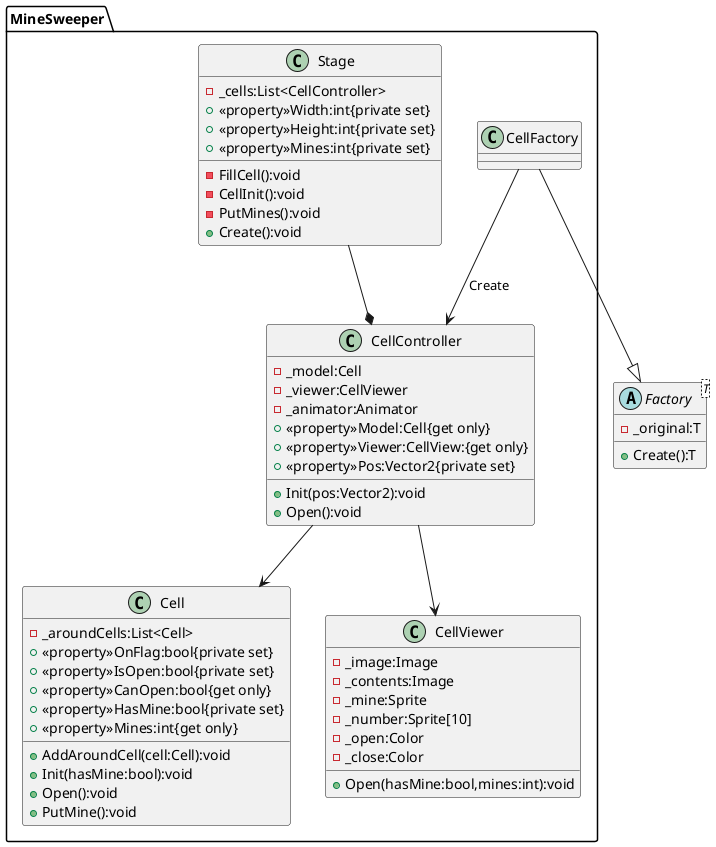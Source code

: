 @startuml MineSweeper

package MineSweeper
{
    class Cell
    {
        -_aroundCells:List<Cell>
        +<<property>>OnFlag:bool{private set}
        +<<property>>IsOpen:bool{private set}
        +<<property>>CanOpen:bool{get only}
        +<<property>>HasMine:bool{private set}
        +<<property>>Mines:int{get only}
        +AddAroundCell(cell:Cell):void
        +Init(hasMine:bool):void
        +Open():void
        +PutMine():void
    }
    class CellViewer
    {
        -_image:Image
        -_contents:Image
        -_mine:Sprite
        -_number:Sprite[10]
        -_open:Color
        -_close:Color
        +Open(hasMine:bool,mines:int):void
    }
    class CellController
    {
        -_model:Cell
        -_viewer:CellViewer
        -_animator:Animator
        +<<property>>Model:Cell{get only}
        +<<property>>Viewer:CellView:{get only}
        +<<property>>Pos:Vector2{private set}
        +Init(pos:Vector2):void
        +Open():void
    }
    class CellFactory
    class Stage
    {
        -_cells:List<CellController>
        +<<property>>Width:int{private set}
        +<<property>>Height:int{private set}
        +<<property>>Mines:int{private set}
        -FillCell():void
        -CellInit():void
        -PutMines():void
        +Create():void
    }
}

abstract Factory<T>
{
    -_original:T
    +Create():T
}

CellFactory --|> Factory
CellFactory --> CellController : Create
CellController --> Cell
CellController --> CellViewer
Stage --* CellController

@enduml